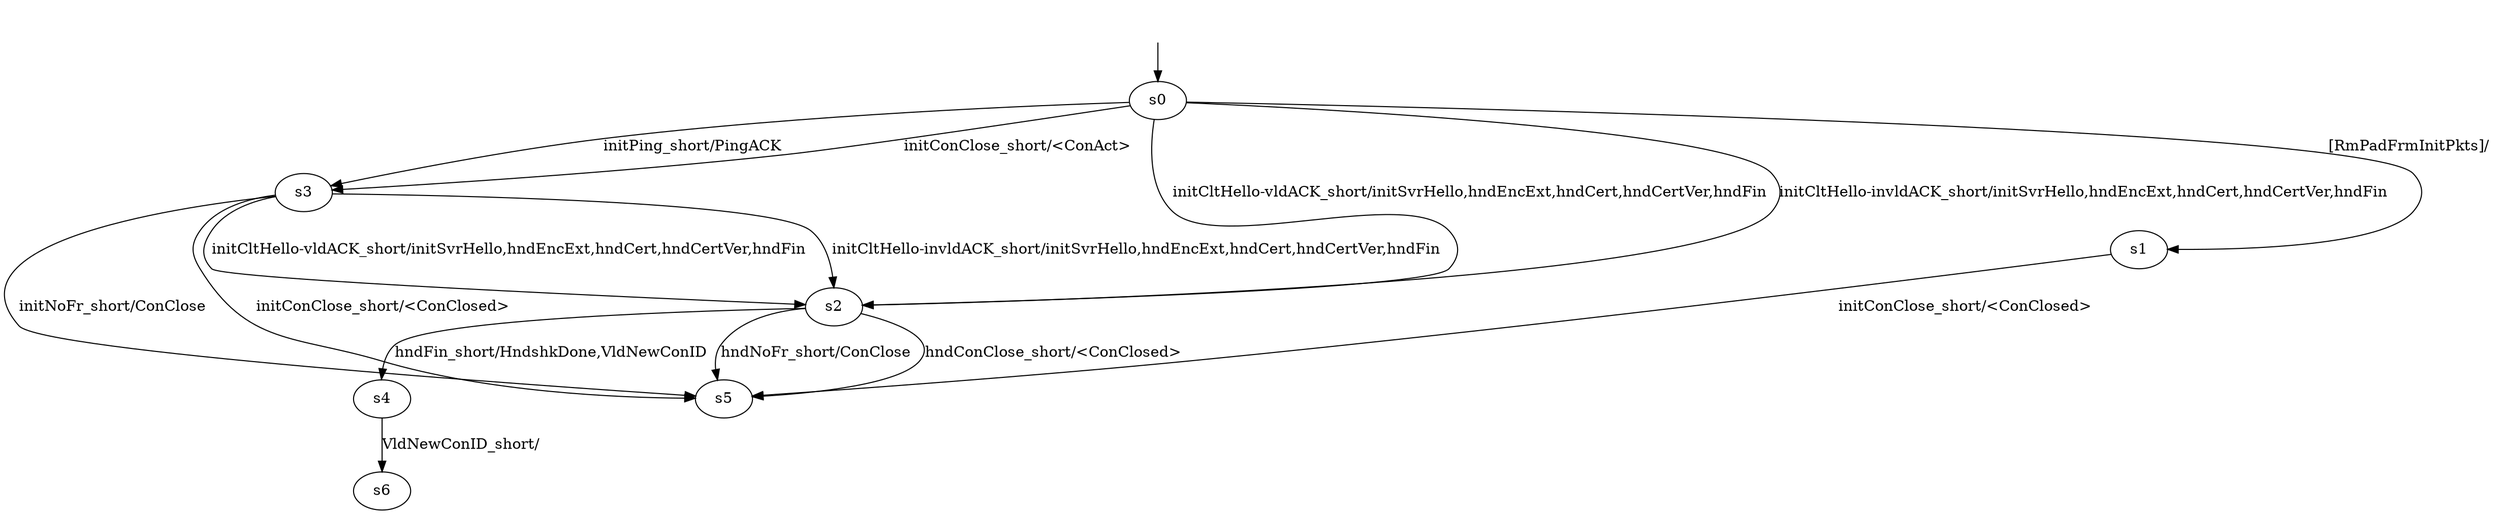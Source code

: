 digraph "../results/aioModels/aio-B-sCS-0/learnedModel" {
s0 [label=s0];
s1 [label=s1];
s2 [label=s2];
s3 [label=s3];
s4 [label=s4];
s5 [label=s5];
s6 [label=s6];
s0 -> s3  [label="initPing_short/PingACK "];
s0 -> s3  [label="initConClose_short/<ConAct> "];
s0 -> s2  [label="initCltHello-vldACK_short/initSvrHello,hndEncExt,hndCert,hndCertVer,hndFin "];
s0 -> s2  [label="initCltHello-invldACK_short/initSvrHello,hndEncExt,hndCert,hndCertVer,hndFin "];
s0 -> s1  [label="[RmPadFrmInitPkts]/ "];
s1 -> s5  [label="initConClose_short/<ConClosed> "];
s2 -> s4  [label="hndFin_short/HndshkDone,VldNewConID "];
s2 -> s5  [label="hndConClose_short/<ConClosed> "];
s2 -> s5  [label="hndNoFr_short/ConClose "];
s3 -> s5  [label="initConClose_short/<ConClosed> "];
s3 -> s2  [label="initCltHello-vldACK_short/initSvrHello,hndEncExt,hndCert,hndCertVer,hndFin "];
s3 -> s2  [label="initCltHello-invldACK_short/initSvrHello,hndEncExt,hndCert,hndCertVer,hndFin "];
s3 -> s5  [label="initNoFr_short/ConClose "];
s4 -> s6  [label="VldNewConID_short/ "];
__start0 [label="", shape=none];
__start0 -> s0  [label=""];
}

